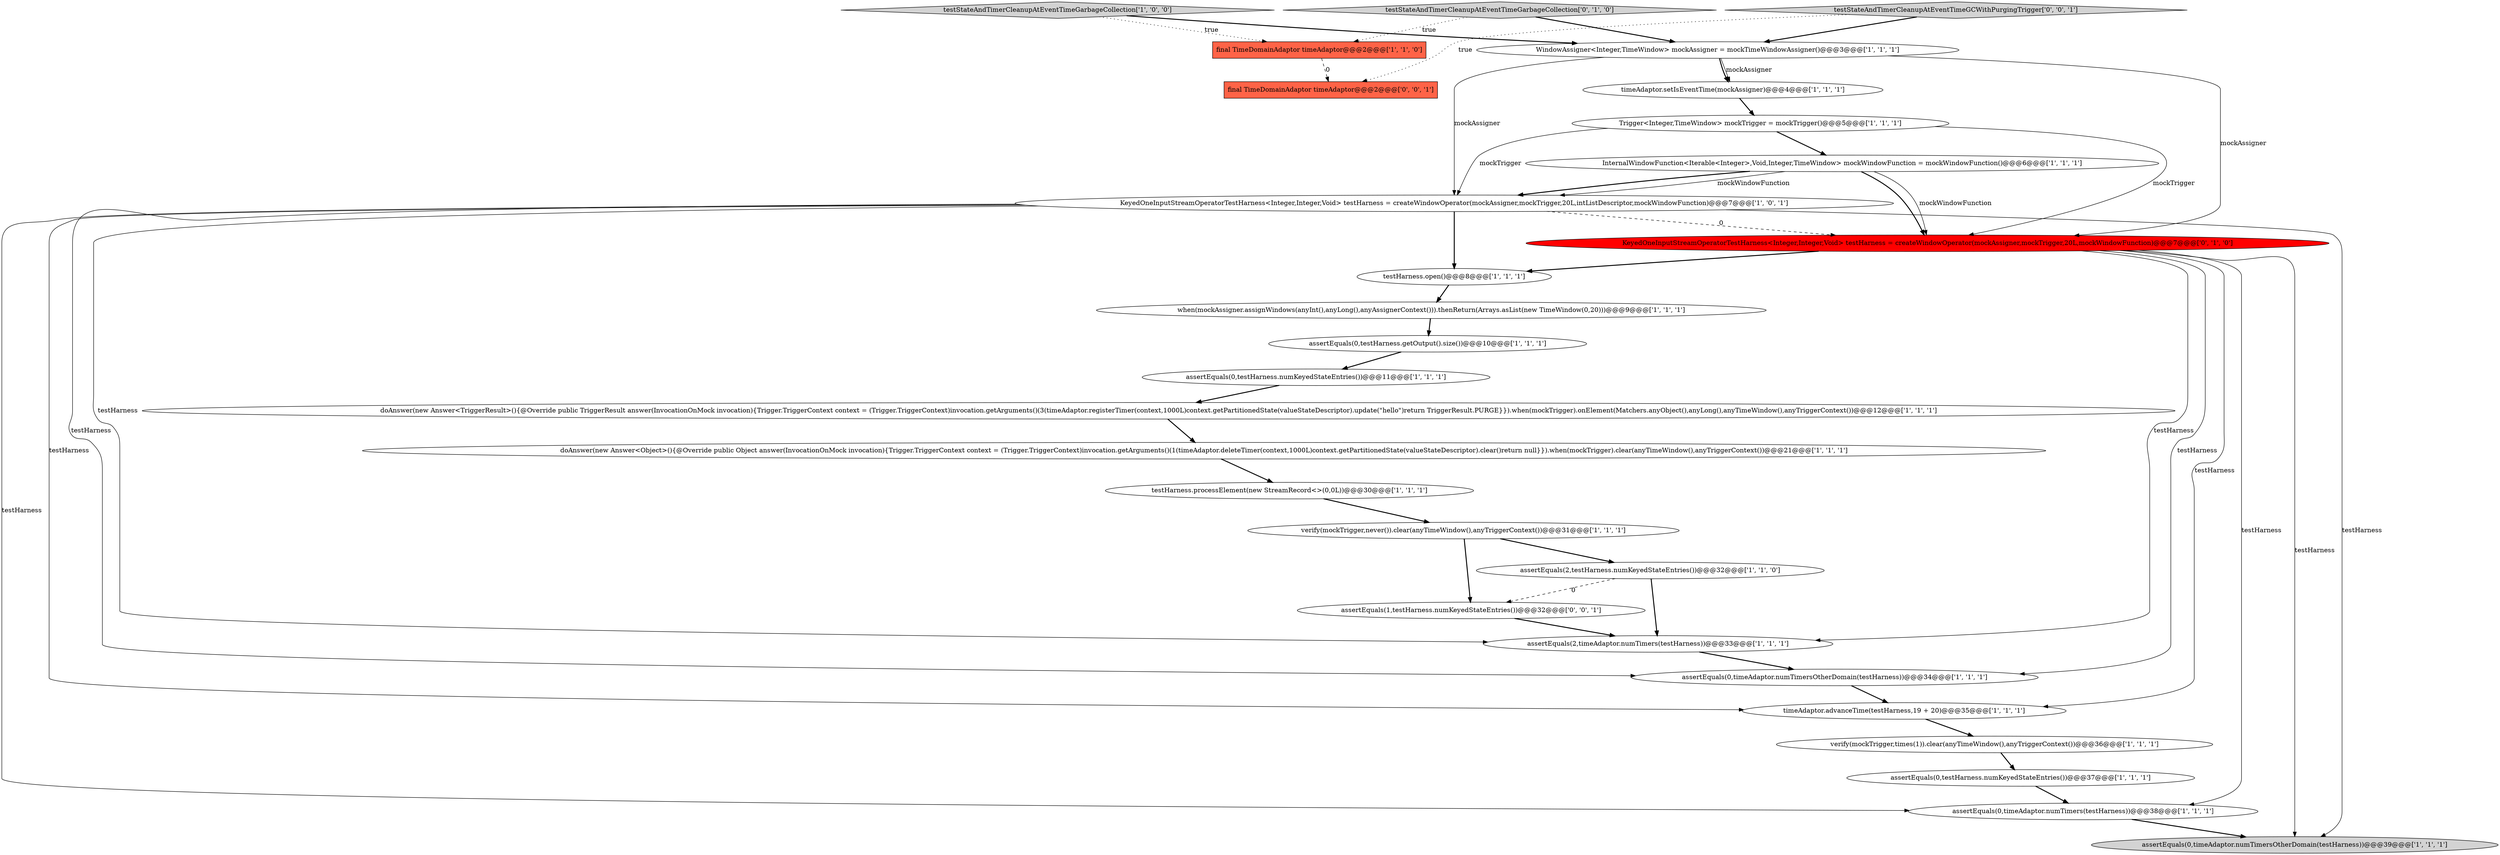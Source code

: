digraph {
19 [style = filled, label = "final TimeDomainAdaptor timeAdaptor@@@2@@@['1', '1', '0']", fillcolor = tomato, shape = box image = "AAA0AAABBB1BBB"];
17 [style = filled, label = "assertEquals(0,testHarness.numKeyedStateEntries())@@@37@@@['1', '1', '1']", fillcolor = white, shape = ellipse image = "AAA0AAABBB1BBB"];
11 [style = filled, label = "assertEquals(0,timeAdaptor.numTimers(testHarness))@@@38@@@['1', '1', '1']", fillcolor = white, shape = ellipse image = "AAA0AAABBB1BBB"];
14 [style = filled, label = "assertEquals(0,testHarness.getOutput().size())@@@10@@@['1', '1', '1']", fillcolor = white, shape = ellipse image = "AAA0AAABBB1BBB"];
13 [style = filled, label = "assertEquals(2,testHarness.numKeyedStateEntries())@@@32@@@['1', '1', '0']", fillcolor = white, shape = ellipse image = "AAA0AAABBB1BBB"];
9 [style = filled, label = "testHarness.processElement(new StreamRecord<>(0,0L))@@@30@@@['1', '1', '1']", fillcolor = white, shape = ellipse image = "AAA0AAABBB1BBB"];
1 [style = filled, label = "assertEquals(0,testHarness.numKeyedStateEntries())@@@11@@@['1', '1', '1']", fillcolor = white, shape = ellipse image = "AAA0AAABBB1BBB"];
0 [style = filled, label = "testStateAndTimerCleanupAtEventTimeGarbageCollection['1', '0', '0']", fillcolor = lightgray, shape = diamond image = "AAA0AAABBB1BBB"];
7 [style = filled, label = "verify(mockTrigger,never()).clear(anyTimeWindow(),anyTriggerContext())@@@31@@@['1', '1', '1']", fillcolor = white, shape = ellipse image = "AAA0AAABBB1BBB"];
3 [style = filled, label = "assertEquals(0,timeAdaptor.numTimersOtherDomain(testHarness))@@@39@@@['1', '1', '1']", fillcolor = lightgray, shape = ellipse image = "AAA0AAABBB1BBB"];
26 [style = filled, label = "testStateAndTimerCleanupAtEventTimeGCWithPurgingTrigger['0', '0', '1']", fillcolor = lightgray, shape = diamond image = "AAA0AAABBB3BBB"];
23 [style = filled, label = "testStateAndTimerCleanupAtEventTimeGarbageCollection['0', '1', '0']", fillcolor = lightgray, shape = diamond image = "AAA0AAABBB2BBB"];
25 [style = filled, label = "assertEquals(1,testHarness.numKeyedStateEntries())@@@32@@@['0', '0', '1']", fillcolor = white, shape = ellipse image = "AAA0AAABBB3BBB"];
18 [style = filled, label = "assertEquals(2,timeAdaptor.numTimers(testHarness))@@@33@@@['1', '1', '1']", fillcolor = white, shape = ellipse image = "AAA0AAABBB1BBB"];
20 [style = filled, label = "timeAdaptor.advanceTime(testHarness,19 + 20)@@@35@@@['1', '1', '1']", fillcolor = white, shape = ellipse image = "AAA0AAABBB1BBB"];
21 [style = filled, label = "verify(mockTrigger,times(1)).clear(anyTimeWindow(),anyTriggerContext())@@@36@@@['1', '1', '1']", fillcolor = white, shape = ellipse image = "AAA0AAABBB1BBB"];
24 [style = filled, label = "KeyedOneInputStreamOperatorTestHarness<Integer,Integer,Void> testHarness = createWindowOperator(mockAssigner,mockTrigger,20L,mockWindowFunction)@@@7@@@['0', '1', '0']", fillcolor = red, shape = ellipse image = "AAA1AAABBB2BBB"];
6 [style = filled, label = "Trigger<Integer,TimeWindow> mockTrigger = mockTrigger()@@@5@@@['1', '1', '1']", fillcolor = white, shape = ellipse image = "AAA0AAABBB1BBB"];
16 [style = filled, label = "when(mockAssigner.assignWindows(anyInt(),anyLong(),anyAssignerContext())).thenReturn(Arrays.asList(new TimeWindow(0,20)))@@@9@@@['1', '1', '1']", fillcolor = white, shape = ellipse image = "AAA0AAABBB1BBB"];
22 [style = filled, label = "testHarness.open()@@@8@@@['1', '1', '1']", fillcolor = white, shape = ellipse image = "AAA0AAABBB1BBB"];
2 [style = filled, label = "assertEquals(0,timeAdaptor.numTimersOtherDomain(testHarness))@@@34@@@['1', '1', '1']", fillcolor = white, shape = ellipse image = "AAA0AAABBB1BBB"];
12 [style = filled, label = "timeAdaptor.setIsEventTime(mockAssigner)@@@4@@@['1', '1', '1']", fillcolor = white, shape = ellipse image = "AAA0AAABBB1BBB"];
10 [style = filled, label = "doAnswer(new Answer<Object>(){@Override public Object answer(InvocationOnMock invocation){Trigger.TriggerContext context = (Trigger.TriggerContext)invocation.getArguments()(1(timeAdaptor.deleteTimer(context,1000L)context.getPartitionedState(valueStateDescriptor).clear()return null}}).when(mockTrigger).clear(anyTimeWindow(),anyTriggerContext())@@@21@@@['1', '1', '1']", fillcolor = white, shape = ellipse image = "AAA0AAABBB1BBB"];
5 [style = filled, label = "KeyedOneInputStreamOperatorTestHarness<Integer,Integer,Void> testHarness = createWindowOperator(mockAssigner,mockTrigger,20L,intListDescriptor,mockWindowFunction)@@@7@@@['1', '0', '1']", fillcolor = white, shape = ellipse image = "AAA0AAABBB1BBB"];
4 [style = filled, label = "InternalWindowFunction<Iterable<Integer>,Void,Integer,TimeWindow> mockWindowFunction = mockWindowFunction()@@@6@@@['1', '1', '1']", fillcolor = white, shape = ellipse image = "AAA0AAABBB1BBB"];
8 [style = filled, label = "doAnswer(new Answer<TriggerResult>(){@Override public TriggerResult answer(InvocationOnMock invocation){Trigger.TriggerContext context = (Trigger.TriggerContext)invocation.getArguments()(3(timeAdaptor.registerTimer(context,1000L)context.getPartitionedState(valueStateDescriptor).update(\"hello\")return TriggerResult.PURGE}}).when(mockTrigger).onElement(Matchers.anyObject(),anyLong(),anyTimeWindow(),anyTriggerContext())@@@12@@@['1', '1', '1']", fillcolor = white, shape = ellipse image = "AAA0AAABBB1BBB"];
15 [style = filled, label = "WindowAssigner<Integer,TimeWindow> mockAssigner = mockTimeWindowAssigner()@@@3@@@['1', '1', '1']", fillcolor = white, shape = ellipse image = "AAA0AAABBB1BBB"];
27 [style = filled, label = "final TimeDomainAdaptor timeAdaptor@@@2@@@['0', '0', '1']", fillcolor = tomato, shape = box image = "AAA0AAABBB3BBB"];
7->13 [style = bold, label=""];
19->27 [style = dashed, label="0"];
15->24 [style = solid, label="mockAssigner"];
24->11 [style = solid, label="testHarness"];
8->10 [style = bold, label=""];
2->20 [style = bold, label=""];
4->24 [style = bold, label=""];
1->8 [style = bold, label=""];
15->12 [style = solid, label="mockAssigner"];
24->3 [style = solid, label="testHarness"];
22->16 [style = bold, label=""];
0->19 [style = dotted, label="true"];
6->5 [style = solid, label="mockTrigger"];
26->27 [style = dotted, label="true"];
15->5 [style = solid, label="mockAssigner"];
24->20 [style = solid, label="testHarness"];
23->15 [style = bold, label=""];
25->18 [style = bold, label=""];
5->24 [style = dashed, label="0"];
4->5 [style = solid, label="mockWindowFunction"];
24->2 [style = solid, label="testHarness"];
18->2 [style = bold, label=""];
9->7 [style = bold, label=""];
23->19 [style = dotted, label="true"];
12->6 [style = bold, label=""];
24->22 [style = bold, label=""];
13->25 [style = dashed, label="0"];
0->15 [style = bold, label=""];
14->1 [style = bold, label=""];
20->21 [style = bold, label=""];
4->24 [style = solid, label="mockWindowFunction"];
6->4 [style = bold, label=""];
6->24 [style = solid, label="mockTrigger"];
11->3 [style = bold, label=""];
5->20 [style = solid, label="testHarness"];
26->15 [style = bold, label=""];
16->14 [style = bold, label=""];
15->12 [style = bold, label=""];
10->9 [style = bold, label=""];
7->25 [style = bold, label=""];
5->18 [style = solid, label="testHarness"];
5->2 [style = solid, label="testHarness"];
5->22 [style = bold, label=""];
4->5 [style = bold, label=""];
5->11 [style = solid, label="testHarness"];
21->17 [style = bold, label=""];
24->18 [style = solid, label="testHarness"];
13->18 [style = bold, label=""];
5->3 [style = solid, label="testHarness"];
17->11 [style = bold, label=""];
}
